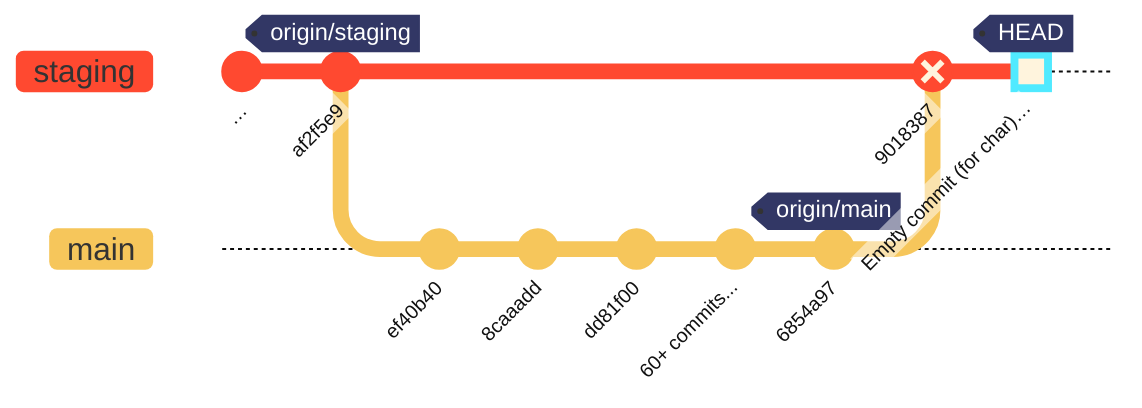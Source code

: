 %%{init: {
	'logLevel': 'debug',
	'theme': 'base',
	'themeVariables': {
		'commitLabelColor': '#111111',
		'commitLabelBackground': '#ffffff',
		'tagLabelFontSize': '12px',
		'tagLabelColor': '#ffffff',
		'tagLabelBackground': '#323765',
		'tagLabelBorder': '#323765',
		'git0': '#ff4930',
		'git1': '#f6c65b',
		'git2': '#02ccd5'
  },
	'gitGraph': {
		'showBranches': true,
		'showCommitLabel':true,
		'mainBranchName': 'staging'
	}
}}%%
gitGraph
	commit id: "…"
	commit id: "af2f5e9" tag: "origin/staging"
	branch main
	commit id: "ef40b40"
	commit id: "8caaadd"
	commit id: "dd81f00"
	commit id: "60+ commits..."
	commit id: "6854a97" tag: "origin/main"
	checkout staging
	merge main id: "9018387" type: REVERSE
	checkout staging
	commit id: "Empty commit (for char)…" tag: "HEAD" type: HIGHLIGHT